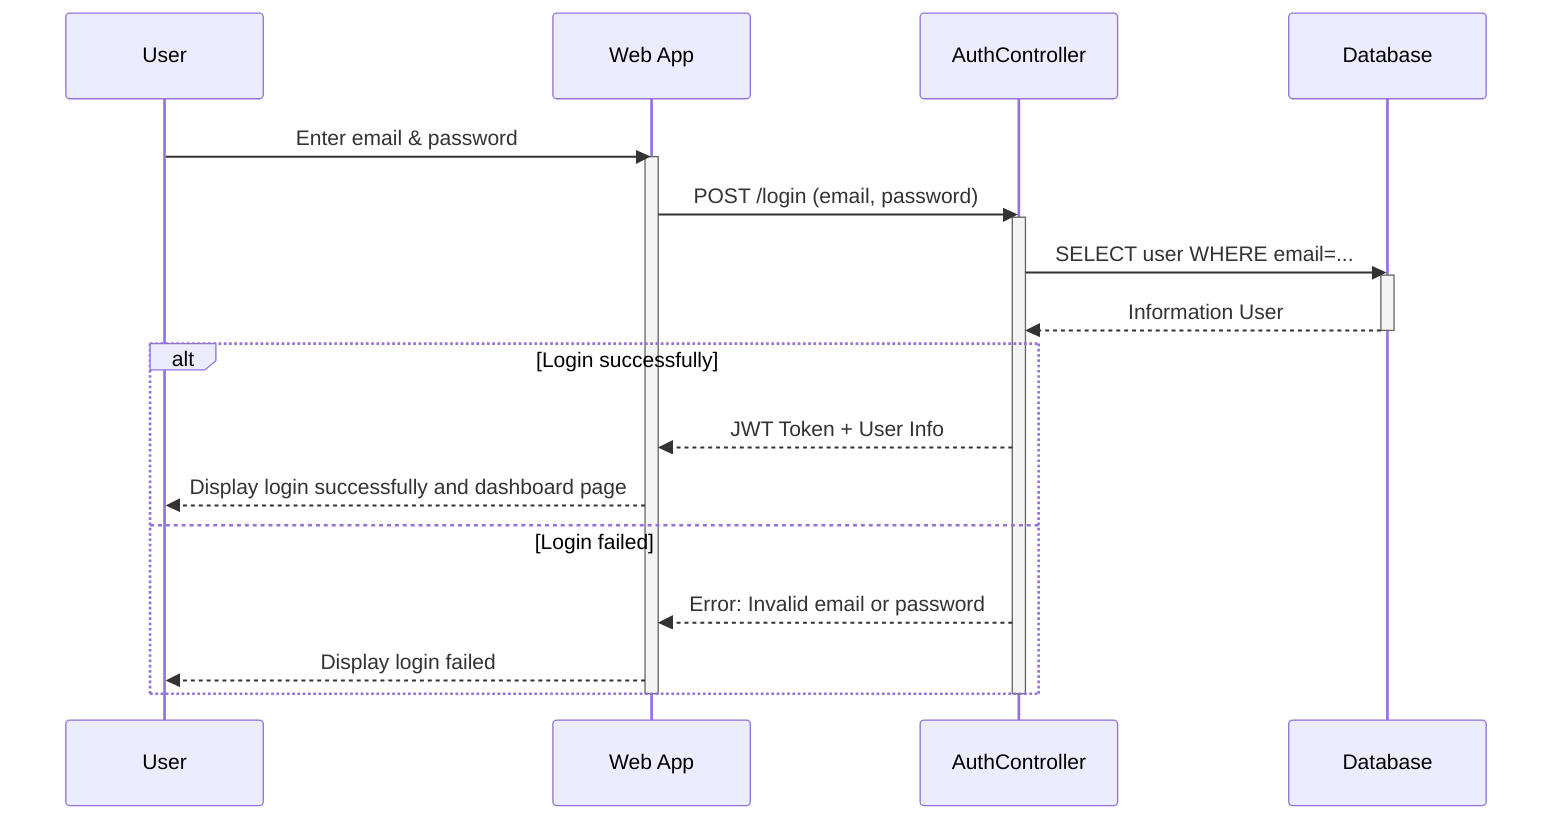 sequenceDiagram
    participant U as User
    participant W as Web App
    participant A as AuthController
    participant D as Database

    U->>W: Enter email & password
    activate W
    W->>A: POST /login (email, password)
    activate A
    A->>D: SELECT user WHERE email=...
    activate D
    D-->>A: Information User
    deactivate D

    alt Login successfully
        A-->>W: JWT Token + User Info
        W-->>U: Display login successfully and dashboard page
    else Login failed
        A-->>W: Error: Invalid email or password
        W-->>U: Display login failed
    end

    deactivate A
    deactivate W